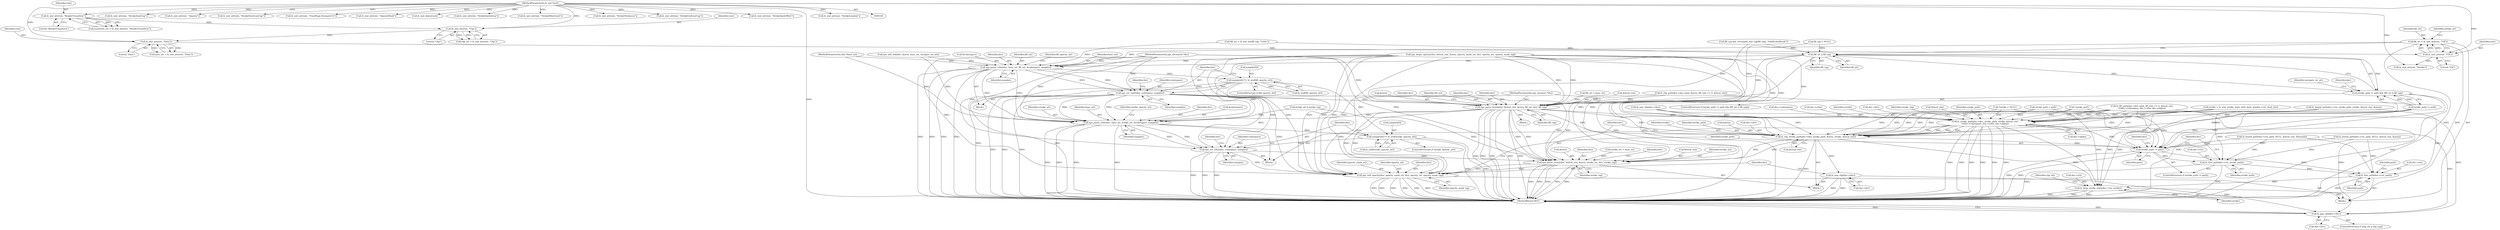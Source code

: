 digraph "0_ghostscript_60dabde18d7fe12b19da8b509bdfee9cc886aafc_3@pointer" {
"1000200" [label="(Call,fill_att = fz_xml_att(root, \"Fill\"))"];
"1000202" [label="(Call,fz_xml_att(root, \"Fill\"))"];
"1000197" [label="(Call,fz_xml_att(root, \"Data\"))"];
"1000192" [label="(Call,fz_xml_att(root, \"Clip\"))"];
"1000187" [label="(Call,fz_xml_att(root, \"RenderTransform\"))"];
"1000109" [label="(MethodParameterIn,fz_xml *root)"];
"1000745" [label="(Call,fill_att || fill_tag)"];
"1000741" [label="(Call,stroke_path != path && (fill_att || fill_tag))"];
"1000797" [label="(Call,xps_parse_color(doc, base_uri, fill_att, &colorspace, samples))"];
"1000806" [label="(Call,samples[0] *= fz_atof(fill_opacity_att))"];
"1000812" [label="(Call,xps_set_color(doc, colorspace, samples))"];
"1000850" [label="(Call,xps_parse_brush(doc, &local_ctm, &area, fill_uri, dict, fill_tag))"];
"1000866" [label="(Call,xps_parse_color(doc, base_uri, stroke_att, &colorspace, samples))"];
"1000875" [label="(Call,samples[0] *= fz_atof(stroke_opacity_att))"];
"1000881" [label="(Call,xps_set_color(doc, colorspace, samples))"];
"1000915" [label="(Call,xps_parse_brush(doc, &local_ctm, &area, stroke_uri, dict, stroke_tag))"];
"1000928" [label="(Call,xps_end_opacity(doc, opacity_mask_uri, dict, opacity_att, opacity_mask_tag))"];
"1000885" [label="(Call,fz_stroke_path(doc->dev, stroke_path, stroke, &local_ctm,\n\t\t\tdoc->colorspace, doc->color, doc->alpha))"];
"1000905" [label="(Call,fz_clip_stroke_path(doc->dev, stroke_path, &area, stroke, &local_ctm))"];
"1000924" [label="(Call,fz_pop_clip(doc->dev))"];
"1000960" [label="(Call,fz_pop_clip(doc->dev))"];
"1000935" [label="(Call,stroke_path != path)"];
"1000938" [label="(Call,fz_free_path(doc->ctx, stroke_path))"];
"1000943" [label="(Call,fz_free_path(doc->ctx, path))"];
"1000951" [label="(Call,fz_drop_stroke_state(doc->ctx, stroke))"];
"1000422" [label="(Call,fill_tag = NULL)"];
"1000869" [label="(Identifier,stroke_att)"];
"1000227" [label="(Call,fz_xml_att(root, \"StrokeDashCap\"))"];
"1000193" [label="(Identifier,root)"];
"1000202" [label="(Call,fz_xml_att(root, \"Fill\"))"];
"1000930" [label="(Identifier,opacity_mask_uri)"];
"1000919" [label="(Call,&area)"];
"1000960" [label="(Call,fz_pop_clip(doc->dev))"];
"1000726" [label="(Call,stroke_att || stroke_tag)"];
"1000799" [label="(Identifier,base_uri)"];
"1000925" [label="(Call,doc->dev)"];
"1000868" [label="(Identifier,base_uri)"];
"1000876" [label="(Call,samples[0])"];
"1000194" [label="(Literal,\"Clip\")"];
"1000212" [label="(Call,fz_xml_att(root, \"Opacity\"))"];
"1000932" [label="(Identifier,opacity_att)"];
"1000912" [label="(Identifier,stroke)"];
"1000922" [label="(Identifier,dict)"];
"1000242" [label="(Call,fz_xml_att(root, \"StrokeStartLineCap\"))"];
"1000884" [label="(Identifier,samples)"];
"1000262" [label="(Call,fz_xml_att(root, \"FixedPage.NavigateUri\"))"];
"1000747" [label="(Identifier,fill_tag)"];
"1000859" [label="(Call,fz_pop_clip(doc->dev))"];
"1000336" [label="(Call,fill_uri = base_uri)"];
"1000813" [label="(Identifier,doc)"];
"1000909" [label="(Identifier,stroke_path)"];
"1000893" [label="(Call,doc->colorspace)"];
"1000188" [label="(Identifier,root)"];
"1000742" [label="(Call,stroke_path != path)"];
"1000904" [label="(Block,)"];
"1000200" [label="(Call,fill_att = fz_xml_att(root, \"Fill\"))"];
"1000187" [label="(Call,fz_xml_att(root, \"RenderTransform\"))"];
"1000949" [label="(Identifier,path)"];
"1000937" [label="(Identifier,path)"];
"1000807" [label="(Call,samples[0])"];
"1000947" [label="(Identifier,path)"];
"1000910" [label="(Call,&area)"];
"1000778" [label="(Call,xps_add_link(doc, &area, base_uri, navigate_uri_att))"];
"1000896" [label="(Call,doc->color)"];
"1000944" [label="(Call,doc->ctx)"];
"1000890" [label="(Identifier,stroke)"];
"1000815" [label="(Identifier,samples)"];
"1000866" [label="(Call,xps_parse_color(doc, base_uri, stroke_att, &colorspace, samples))"];
"1000722" [label="(Call,stroke_path = path)"];
"1000934" [label="(ControlStructure,if (stroke_path != path))"];
"1000852" [label="(Call,&local_ctm)"];
"1000203" [label="(Identifier,root)"];
"1000886" [label="(Call,doc->dev)"];
"1000217" [label="(Call,fz_xml_att(root, \"OpacityMask\"))"];
"1000204" [label="(Literal,\"Fill\")"];
"1000955" [label="(Identifier,stroke)"];
"1000838" [label="(Call,fz_clip_path(doc->dev, path, &area, fill_rule == 0, &local_ctm))"];
"1000903" [label="(Identifier,stroke_tag)"];
"1000268" [label="(Call,fz_xml_down(root))"];
"1000933" [label="(Identifier,opacity_mask_tag)"];
"1000198" [label="(Identifier,root)"];
"1000810" [label="(Call,fz_atof(fill_opacity_att))"];
"1000854" [label="(Call,&area)"];
"1000766" [label="(Call,fz_bound_path(doc->ctx, path, NULL, &local_ctm, &area))"];
"1000929" [label="(Identifier,doc)"];
"1000883" [label="(Identifier,colorspace)"];
"1000745" [label="(Call,fill_att || fill_tag)"];
"1000891" [label="(Call,&local_ctm)"];
"1000485" [label="(Call,stroke = fz_new_stroke_state_with_dash_len(doc->ctx, dash_len))"];
"1000777" [label="(Identifier,navigate_uri_att)"];
"1000861" [label="(Identifier,doc)"];
"1000942" [label="(Identifier,stroke_path)"];
"1000915" [label="(Call,xps_parse_brush(doc, &local_ctm, &area, stroke_uri, dict, stroke_tag))"];
"1000222" [label="(Call,fz_xml_att(root, \"StrokeDashArray\"))"];
"1000720" [label="(Call,!stroke_path)"];
"1000945" [label="(Identifier,doc)"];
"1000875" [label="(Call,samples[0] *= fz_atof(stroke_opacity_att))"];
"1000887" [label="(Identifier,doc)"];
"1000906" [label="(Call,doc->dev)"];
"1000740" [label="(ControlStructure,if (stroke_path != path && (fill_att || fill_tag)))"];
"1000837" [label="(Block,)"];
"1000940" [label="(Identifier,doc)"];
"1000109" [label="(MethodParameterIn,fz_xml *root)"];
"1000801" [label="(Call,&colorspace)"];
"1000928" [label="(Call,xps_end_opacity(doc, opacity_mask_uri, dict, opacity_att, opacity_mask_tag))"];
"1000252" [label="(Call,fz_xml_att(root, \"StrokeMiterLimit\"))"];
"1000339" [label="(Call,stroke_uri = base_uri)"];
"1000850" [label="(Call,xps_parse_brush(doc, &local_ctm, &area, fill_uri, dict, fill_tag))"];
"1000804" [label="(ControlStructure,if (fill_opacity_att))"];
"1000926" [label="(Identifier,doc)"];
"1000741" [label="(Call,stroke_path != path && (fill_att || fill_tag))"];
"1000905" [label="(Call,fz_clip_stroke_path(doc->dev, stroke_path, &area, stroke, &local_ctm))"];
"1000752" [label="(Identifier,doc)"];
"1000952" [label="(Call,doc->ctx)"];
"1000164" [label="(Call,*stroke = NULL)"];
"1000750" [label="(Call,fz_bound_path(doc->ctx, path, NULL, &local_ctm, &bounds))"];
"1000865" [label="(Block,)"];
"1000192" [label="(Call,fz_xml_att(root, \"Clip\"))"];
"1000195" [label="(Call,data_att = fz_xml_att(root, \"Data\"))"];
"1000818" [label="(Identifier,doc)"];
"1000784" [label="(Call,xps_begin_opacity(doc, &local_ctm, &area, opacity_mask_uri, dict, opacity_att, opacity_mask_tag))"];
"1000105" [label="(MethodParameterIn,xps_document *doc)"];
"1000899" [label="(Call,doc->alpha)"];
"1000257" [label="(Call,fz_xml_att(root, \"StrokeThickness\"))"];
"1000879" [label="(Call,fz_atof(stroke_opacity_att))"];
"1000417" [label="(Call,fill_att = fz_xml_att(fill_tag, \"Color\"))"];
"1000889" [label="(Identifier,stroke_path)"];
"1000951" [label="(Call,fz_drop_stroke_state(doc->ctx, stroke))"];
"1000939" [label="(Call,doc->ctx)"];
"1000923" [label="(Identifier,stroke_tag)"];
"1000856" [label="(Identifier,fill_uri)"];
"1000816" [label="(Call,fz_fill_path(doc->dev, path, fill_rule == 0, &local_ctm,\n\t\t\tdoc->colorspace, doc->color, doc->alpha))"];
"1000798" [label="(Identifier,doc)"];
"1000924" [label="(Call,fz_pop_clip(doc->dev))"];
"1000237" [label="(Call,fz_xml_att(root, \"StrokeEndLineCap\"))"];
"1000882" [label="(Identifier,doc)"];
"1000206" [label="(Identifier,stroke_att)"];
"1000814" [label="(Identifier,colorspace)"];
"1000881" [label="(Call,xps_set_color(doc, colorspace, samples))"];
"1000916" [label="(Identifier,doc)"];
"1000800" [label="(Identifier,fill_att)"];
"1000207" [label="(Call,fz_xml_att(root, \"Stroke\"))"];
"1000943" [label="(Call,fz_free_path(doc->ctx, path))"];
"1000185" [label="(Call,transform_att = fz_xml_att(root, \"RenderTransform\"))"];
"1000885" [label="(Call,fz_stroke_path(doc->dev, stroke_path, stroke, &local_ctm,\n\t\t\tdoc->colorspace, doc->color, doc->alpha))"];
"1000858" [label="(Identifier,fill_tag)"];
"1000404" [label="(Call,fill_tag && !strcmp(fz_xml_tag(fill_tag), \"SolidColorBrush\"))"];
"1000805" [label="(Identifier,fill_opacity_att)"];
"1000730" [label="(Call,fz_bound_path(doc->ctx, stroke_path, stroke, &local_ctm, &area))"];
"1000201" [label="(Identifier,fill_att)"];
"1000197" [label="(Call,fz_xml_att(root, \"Data\"))"];
"1000958" [label="(Identifier,clip_att)"];
"1000796" [label="(Block,)"];
"1000806" [label="(Call,samples[0] *= fz_atof(fill_opacity_att))"];
"1000803" [label="(Identifier,samples)"];
"1000913" [label="(Call,&local_ctm)"];
"1000189" [label="(Literal,\"RenderTransform\")"];
"1000961" [label="(Call,doc->dev)"];
"1000232" [label="(Call,fz_xml_att(root, \"StrokeDashOffset\"))"];
"1000873" [label="(ControlStructure,if (stroke_opacity_att))"];
"1000851" [label="(Identifier,doc)"];
"1000964" [label="(MethodReturn,RET)"];
"1000936" [label="(Identifier,stroke_path)"];
"1000872" [label="(Identifier,samples)"];
"1000107" [label="(MethodParameterIn,char *base_uri)"];
"1000190" [label="(Call,clip_att = fz_xml_att(root, \"Clip\"))"];
"1000746" [label="(Identifier,fill_att)"];
"1000917" [label="(Call,&local_ctm)"];
"1000797" [label="(Call,xps_parse_color(doc, base_uri, fill_att, &colorspace, samples))"];
"1000935" [label="(Call,stroke_path != path)"];
"1000874" [label="(Identifier,stroke_opacity_att)"];
"1000931" [label="(Identifier,dict)"];
"1000247" [label="(Call,fz_xml_att(root, \"StrokeLineJoin\"))"];
"1000857" [label="(Identifier,dict)"];
"1000867" [label="(Identifier,doc)"];
"1000199" [label="(Literal,\"Data\")"];
"1000108" [label="(MethodParameterIn,xps_resource *dict)"];
"1000938" [label="(Call,fz_free_path(doc->ctx, stroke_path))"];
"1000870" [label="(Call,&colorspace)"];
"1000921" [label="(Identifier,stroke_uri)"];
"1000956" [label="(ControlStructure,if (clip_att || clip_tag))"];
"1000812" [label="(Call,xps_set_color(doc, colorspace, samples))"];
"1000110" [label="(Block,)"];
"1000200" -> "1000110"  [label="AST: "];
"1000200" -> "1000202"  [label="CFG: "];
"1000201" -> "1000200"  [label="AST: "];
"1000202" -> "1000200"  [label="AST: "];
"1000206" -> "1000200"  [label="CFG: "];
"1000200" -> "1000964"  [label="DDG: "];
"1000200" -> "1000964"  [label="DDG: "];
"1000202" -> "1000200"  [label="DDG: "];
"1000202" -> "1000200"  [label="DDG: "];
"1000200" -> "1000745"  [label="DDG: "];
"1000200" -> "1000797"  [label="DDG: "];
"1000202" -> "1000204"  [label="CFG: "];
"1000203" -> "1000202"  [label="AST: "];
"1000204" -> "1000202"  [label="AST: "];
"1000197" -> "1000202"  [label="DDG: "];
"1000109" -> "1000202"  [label="DDG: "];
"1000202" -> "1000207"  [label="DDG: "];
"1000197" -> "1000195"  [label="AST: "];
"1000197" -> "1000199"  [label="CFG: "];
"1000198" -> "1000197"  [label="AST: "];
"1000199" -> "1000197"  [label="AST: "];
"1000195" -> "1000197"  [label="CFG: "];
"1000197" -> "1000195"  [label="DDG: "];
"1000197" -> "1000195"  [label="DDG: "];
"1000192" -> "1000197"  [label="DDG: "];
"1000109" -> "1000197"  [label="DDG: "];
"1000192" -> "1000190"  [label="AST: "];
"1000192" -> "1000194"  [label="CFG: "];
"1000193" -> "1000192"  [label="AST: "];
"1000194" -> "1000192"  [label="AST: "];
"1000190" -> "1000192"  [label="CFG: "];
"1000192" -> "1000190"  [label="DDG: "];
"1000192" -> "1000190"  [label="DDG: "];
"1000187" -> "1000192"  [label="DDG: "];
"1000109" -> "1000192"  [label="DDG: "];
"1000187" -> "1000185"  [label="AST: "];
"1000187" -> "1000189"  [label="CFG: "];
"1000188" -> "1000187"  [label="AST: "];
"1000189" -> "1000187"  [label="AST: "];
"1000185" -> "1000187"  [label="CFG: "];
"1000187" -> "1000185"  [label="DDG: "];
"1000187" -> "1000185"  [label="DDG: "];
"1000109" -> "1000187"  [label="DDG: "];
"1000109" -> "1000104"  [label="AST: "];
"1000109" -> "1000964"  [label="DDG: "];
"1000109" -> "1000207"  [label="DDG: "];
"1000109" -> "1000212"  [label="DDG: "];
"1000109" -> "1000217"  [label="DDG: "];
"1000109" -> "1000222"  [label="DDG: "];
"1000109" -> "1000227"  [label="DDG: "];
"1000109" -> "1000232"  [label="DDG: "];
"1000109" -> "1000237"  [label="DDG: "];
"1000109" -> "1000242"  [label="DDG: "];
"1000109" -> "1000247"  [label="DDG: "];
"1000109" -> "1000252"  [label="DDG: "];
"1000109" -> "1000257"  [label="DDG: "];
"1000109" -> "1000262"  [label="DDG: "];
"1000109" -> "1000268"  [label="DDG: "];
"1000745" -> "1000741"  [label="AST: "];
"1000745" -> "1000746"  [label="CFG: "];
"1000745" -> "1000747"  [label="CFG: "];
"1000746" -> "1000745"  [label="AST: "];
"1000747" -> "1000745"  [label="AST: "];
"1000741" -> "1000745"  [label="CFG: "];
"1000745" -> "1000964"  [label="DDG: "];
"1000745" -> "1000964"  [label="DDG: "];
"1000745" -> "1000741"  [label="DDG: "];
"1000745" -> "1000741"  [label="DDG: "];
"1000417" -> "1000745"  [label="DDG: "];
"1000404" -> "1000745"  [label="DDG: "];
"1000422" -> "1000745"  [label="DDG: "];
"1000745" -> "1000797"  [label="DDG: "];
"1000745" -> "1000850"  [label="DDG: "];
"1000741" -> "1000740"  [label="AST: "];
"1000741" -> "1000742"  [label="CFG: "];
"1000742" -> "1000741"  [label="AST: "];
"1000752" -> "1000741"  [label="CFG: "];
"1000777" -> "1000741"  [label="CFG: "];
"1000741" -> "1000964"  [label="DDG: "];
"1000741" -> "1000964"  [label="DDG: "];
"1000742" -> "1000741"  [label="DDG: "];
"1000742" -> "1000741"  [label="DDG: "];
"1000797" -> "1000796"  [label="AST: "];
"1000797" -> "1000803"  [label="CFG: "];
"1000798" -> "1000797"  [label="AST: "];
"1000799" -> "1000797"  [label="AST: "];
"1000800" -> "1000797"  [label="AST: "];
"1000801" -> "1000797"  [label="AST: "];
"1000803" -> "1000797"  [label="AST: "];
"1000805" -> "1000797"  [label="CFG: "];
"1000797" -> "1000964"  [label="DDG: "];
"1000797" -> "1000964"  [label="DDG: "];
"1000797" -> "1000964"  [label="DDG: "];
"1000797" -> "1000964"  [label="DDG: "];
"1000784" -> "1000797"  [label="DDG: "];
"1000105" -> "1000797"  [label="DDG: "];
"1000778" -> "1000797"  [label="DDG: "];
"1000107" -> "1000797"  [label="DDG: "];
"1000417" -> "1000797"  [label="DDG: "];
"1000797" -> "1000806"  [label="DDG: "];
"1000797" -> "1000812"  [label="DDG: "];
"1000797" -> "1000812"  [label="DDG: "];
"1000797" -> "1000866"  [label="DDG: "];
"1000797" -> "1000866"  [label="DDG: "];
"1000806" -> "1000804"  [label="AST: "];
"1000806" -> "1000810"  [label="CFG: "];
"1000807" -> "1000806"  [label="AST: "];
"1000810" -> "1000806"  [label="AST: "];
"1000813" -> "1000806"  [label="CFG: "];
"1000806" -> "1000964"  [label="DDG: "];
"1000806" -> "1000964"  [label="DDG: "];
"1000810" -> "1000806"  [label="DDG: "];
"1000806" -> "1000812"  [label="DDG: "];
"1000806" -> "1000866"  [label="DDG: "];
"1000806" -> "1000875"  [label="DDG: "];
"1000806" -> "1000881"  [label="DDG: "];
"1000812" -> "1000796"  [label="AST: "];
"1000812" -> "1000815"  [label="CFG: "];
"1000813" -> "1000812"  [label="AST: "];
"1000814" -> "1000812"  [label="AST: "];
"1000815" -> "1000812"  [label="AST: "];
"1000818" -> "1000812"  [label="CFG: "];
"1000812" -> "1000964"  [label="DDG: "];
"1000812" -> "1000964"  [label="DDG: "];
"1000812" -> "1000964"  [label="DDG: "];
"1000105" -> "1000812"  [label="DDG: "];
"1000812" -> "1000850"  [label="DDG: "];
"1000812" -> "1000866"  [label="DDG: "];
"1000812" -> "1000866"  [label="DDG: "];
"1000812" -> "1000881"  [label="DDG: "];
"1000812" -> "1000915"  [label="DDG: "];
"1000812" -> "1000928"  [label="DDG: "];
"1000850" -> "1000837"  [label="AST: "];
"1000850" -> "1000858"  [label="CFG: "];
"1000851" -> "1000850"  [label="AST: "];
"1000852" -> "1000850"  [label="AST: "];
"1000854" -> "1000850"  [label="AST: "];
"1000856" -> "1000850"  [label="AST: "];
"1000857" -> "1000850"  [label="AST: "];
"1000858" -> "1000850"  [label="AST: "];
"1000861" -> "1000850"  [label="CFG: "];
"1000850" -> "1000964"  [label="DDG: "];
"1000850" -> "1000964"  [label="DDG: "];
"1000850" -> "1000964"  [label="DDG: "];
"1000850" -> "1000964"  [label="DDG: "];
"1000850" -> "1000964"  [label="DDG: "];
"1000784" -> "1000850"  [label="DDG: "];
"1000784" -> "1000850"  [label="DDG: "];
"1000105" -> "1000850"  [label="DDG: "];
"1000838" -> "1000850"  [label="DDG: "];
"1000838" -> "1000850"  [label="DDG: "];
"1000336" -> "1000850"  [label="DDG: "];
"1000108" -> "1000850"  [label="DDG: "];
"1000404" -> "1000850"  [label="DDG: "];
"1000422" -> "1000850"  [label="DDG: "];
"1000850" -> "1000866"  [label="DDG: "];
"1000850" -> "1000885"  [label="DDG: "];
"1000850" -> "1000905"  [label="DDG: "];
"1000850" -> "1000905"  [label="DDG: "];
"1000850" -> "1000915"  [label="DDG: "];
"1000850" -> "1000915"  [label="DDG: "];
"1000850" -> "1000928"  [label="DDG: "];
"1000850" -> "1000928"  [label="DDG: "];
"1000866" -> "1000865"  [label="AST: "];
"1000866" -> "1000872"  [label="CFG: "];
"1000867" -> "1000866"  [label="AST: "];
"1000868" -> "1000866"  [label="AST: "];
"1000869" -> "1000866"  [label="AST: "];
"1000870" -> "1000866"  [label="AST: "];
"1000872" -> "1000866"  [label="AST: "];
"1000874" -> "1000866"  [label="CFG: "];
"1000866" -> "1000964"  [label="DDG: "];
"1000866" -> "1000964"  [label="DDG: "];
"1000866" -> "1000964"  [label="DDG: "];
"1000866" -> "1000964"  [label="DDG: "];
"1000784" -> "1000866"  [label="DDG: "];
"1000105" -> "1000866"  [label="DDG: "];
"1000778" -> "1000866"  [label="DDG: "];
"1000107" -> "1000866"  [label="DDG: "];
"1000726" -> "1000866"  [label="DDG: "];
"1000866" -> "1000875"  [label="DDG: "];
"1000866" -> "1000881"  [label="DDG: "];
"1000866" -> "1000881"  [label="DDG: "];
"1000875" -> "1000873"  [label="AST: "];
"1000875" -> "1000879"  [label="CFG: "];
"1000876" -> "1000875"  [label="AST: "];
"1000879" -> "1000875"  [label="AST: "];
"1000882" -> "1000875"  [label="CFG: "];
"1000875" -> "1000964"  [label="DDG: "];
"1000875" -> "1000964"  [label="DDG: "];
"1000879" -> "1000875"  [label="DDG: "];
"1000875" -> "1000881"  [label="DDG: "];
"1000881" -> "1000865"  [label="AST: "];
"1000881" -> "1000884"  [label="CFG: "];
"1000882" -> "1000881"  [label="AST: "];
"1000883" -> "1000881"  [label="AST: "];
"1000884" -> "1000881"  [label="AST: "];
"1000887" -> "1000881"  [label="CFG: "];
"1000881" -> "1000964"  [label="DDG: "];
"1000881" -> "1000964"  [label="DDG: "];
"1000881" -> "1000964"  [label="DDG: "];
"1000105" -> "1000881"  [label="DDG: "];
"1000881" -> "1000915"  [label="DDG: "];
"1000881" -> "1000928"  [label="DDG: "];
"1000915" -> "1000904"  [label="AST: "];
"1000915" -> "1000923"  [label="CFG: "];
"1000916" -> "1000915"  [label="AST: "];
"1000917" -> "1000915"  [label="AST: "];
"1000919" -> "1000915"  [label="AST: "];
"1000921" -> "1000915"  [label="AST: "];
"1000922" -> "1000915"  [label="AST: "];
"1000923" -> "1000915"  [label="AST: "];
"1000926" -> "1000915"  [label="CFG: "];
"1000915" -> "1000964"  [label="DDG: "];
"1000915" -> "1000964"  [label="DDG: "];
"1000915" -> "1000964"  [label="DDG: "];
"1000915" -> "1000964"  [label="DDG: "];
"1000915" -> "1000964"  [label="DDG: "];
"1000784" -> "1000915"  [label="DDG: "];
"1000784" -> "1000915"  [label="DDG: "];
"1000105" -> "1000915"  [label="DDG: "];
"1000905" -> "1000915"  [label="DDG: "];
"1000905" -> "1000915"  [label="DDG: "];
"1000339" -> "1000915"  [label="DDG: "];
"1000108" -> "1000915"  [label="DDG: "];
"1000726" -> "1000915"  [label="DDG: "];
"1000915" -> "1000928"  [label="DDG: "];
"1000915" -> "1000928"  [label="DDG: "];
"1000928" -> "1000110"  [label="AST: "];
"1000928" -> "1000933"  [label="CFG: "];
"1000929" -> "1000928"  [label="AST: "];
"1000930" -> "1000928"  [label="AST: "];
"1000931" -> "1000928"  [label="AST: "];
"1000932" -> "1000928"  [label="AST: "];
"1000933" -> "1000928"  [label="AST: "];
"1000936" -> "1000928"  [label="CFG: "];
"1000928" -> "1000964"  [label="DDG: "];
"1000928" -> "1000964"  [label="DDG: "];
"1000928" -> "1000964"  [label="DDG: "];
"1000928" -> "1000964"  [label="DDG: "];
"1000928" -> "1000964"  [label="DDG: "];
"1000928" -> "1000964"  [label="DDG: "];
"1000784" -> "1000928"  [label="DDG: "];
"1000784" -> "1000928"  [label="DDG: "];
"1000784" -> "1000928"  [label="DDG: "];
"1000784" -> "1000928"  [label="DDG: "];
"1000784" -> "1000928"  [label="DDG: "];
"1000105" -> "1000928"  [label="DDG: "];
"1000108" -> "1000928"  [label="DDG: "];
"1000885" -> "1000865"  [label="AST: "];
"1000885" -> "1000899"  [label="CFG: "];
"1000886" -> "1000885"  [label="AST: "];
"1000889" -> "1000885"  [label="AST: "];
"1000890" -> "1000885"  [label="AST: "];
"1000891" -> "1000885"  [label="AST: "];
"1000893" -> "1000885"  [label="AST: "];
"1000896" -> "1000885"  [label="AST: "];
"1000899" -> "1000885"  [label="AST: "];
"1000903" -> "1000885"  [label="CFG: "];
"1000885" -> "1000964"  [label="DDG: "];
"1000885" -> "1000964"  [label="DDG: "];
"1000885" -> "1000964"  [label="DDG: "];
"1000885" -> "1000964"  [label="DDG: "];
"1000885" -> "1000964"  [label="DDG: "];
"1000885" -> "1000964"  [label="DDG: "];
"1000816" -> "1000885"  [label="DDG: "];
"1000816" -> "1000885"  [label="DDG: "];
"1000816" -> "1000885"  [label="DDG: "];
"1000816" -> "1000885"  [label="DDG: "];
"1000816" -> "1000885"  [label="DDG: "];
"1000859" -> "1000885"  [label="DDG: "];
"1000720" -> "1000885"  [label="DDG: "];
"1000742" -> "1000885"  [label="DDG: "];
"1000722" -> "1000885"  [label="DDG: "];
"1000485" -> "1000885"  [label="DDG: "];
"1000730" -> "1000885"  [label="DDG: "];
"1000164" -> "1000885"  [label="DDG: "];
"1000784" -> "1000885"  [label="DDG: "];
"1000885" -> "1000905"  [label="DDG: "];
"1000885" -> "1000905"  [label="DDG: "];
"1000885" -> "1000905"  [label="DDG: "];
"1000885" -> "1000905"  [label="DDG: "];
"1000885" -> "1000935"  [label="DDG: "];
"1000885" -> "1000951"  [label="DDG: "];
"1000885" -> "1000960"  [label="DDG: "];
"1000905" -> "1000904"  [label="AST: "];
"1000905" -> "1000913"  [label="CFG: "];
"1000906" -> "1000905"  [label="AST: "];
"1000909" -> "1000905"  [label="AST: "];
"1000910" -> "1000905"  [label="AST: "];
"1000912" -> "1000905"  [label="AST: "];
"1000913" -> "1000905"  [label="AST: "];
"1000916" -> "1000905"  [label="CFG: "];
"1000905" -> "1000964"  [label="DDG: "];
"1000816" -> "1000905"  [label="DDG: "];
"1000816" -> "1000905"  [label="DDG: "];
"1000859" -> "1000905"  [label="DDG: "];
"1000720" -> "1000905"  [label="DDG: "];
"1000742" -> "1000905"  [label="DDG: "];
"1000722" -> "1000905"  [label="DDG: "];
"1000784" -> "1000905"  [label="DDG: "];
"1000784" -> "1000905"  [label="DDG: "];
"1000485" -> "1000905"  [label="DDG: "];
"1000730" -> "1000905"  [label="DDG: "];
"1000164" -> "1000905"  [label="DDG: "];
"1000905" -> "1000924"  [label="DDG: "];
"1000905" -> "1000935"  [label="DDG: "];
"1000905" -> "1000951"  [label="DDG: "];
"1000924" -> "1000904"  [label="AST: "];
"1000924" -> "1000925"  [label="CFG: "];
"1000925" -> "1000924"  [label="AST: "];
"1000929" -> "1000924"  [label="CFG: "];
"1000924" -> "1000964"  [label="DDG: "];
"1000924" -> "1000964"  [label="DDG: "];
"1000924" -> "1000960"  [label="DDG: "];
"1000960" -> "1000956"  [label="AST: "];
"1000960" -> "1000961"  [label="CFG: "];
"1000961" -> "1000960"  [label="AST: "];
"1000964" -> "1000960"  [label="CFG: "];
"1000960" -> "1000964"  [label="DDG: "];
"1000960" -> "1000964"  [label="DDG: "];
"1000859" -> "1000960"  [label="DDG: "];
"1000816" -> "1000960"  [label="DDG: "];
"1000935" -> "1000934"  [label="AST: "];
"1000935" -> "1000937"  [label="CFG: "];
"1000936" -> "1000935"  [label="AST: "];
"1000937" -> "1000935"  [label="AST: "];
"1000940" -> "1000935"  [label="CFG: "];
"1000945" -> "1000935"  [label="CFG: "];
"1000935" -> "1000964"  [label="DDG: "];
"1000935" -> "1000964"  [label="DDG: "];
"1000720" -> "1000935"  [label="DDG: "];
"1000742" -> "1000935"  [label="DDG: "];
"1000742" -> "1000935"  [label="DDG: "];
"1000722" -> "1000935"  [label="DDG: "];
"1000750" -> "1000935"  [label="DDG: "];
"1000816" -> "1000935"  [label="DDG: "];
"1000766" -> "1000935"  [label="DDG: "];
"1000838" -> "1000935"  [label="DDG: "];
"1000935" -> "1000938"  [label="DDG: "];
"1000935" -> "1000943"  [label="DDG: "];
"1000938" -> "1000934"  [label="AST: "];
"1000938" -> "1000942"  [label="CFG: "];
"1000939" -> "1000938"  [label="AST: "];
"1000942" -> "1000938"  [label="AST: "];
"1000945" -> "1000938"  [label="CFG: "];
"1000938" -> "1000964"  [label="DDG: "];
"1000938" -> "1000964"  [label="DDG: "];
"1000750" -> "1000938"  [label="DDG: "];
"1000766" -> "1000938"  [label="DDG: "];
"1000730" -> "1000938"  [label="DDG: "];
"1000938" -> "1000943"  [label="DDG: "];
"1000943" -> "1000110"  [label="AST: "];
"1000943" -> "1000947"  [label="CFG: "];
"1000944" -> "1000943"  [label="AST: "];
"1000947" -> "1000943"  [label="AST: "];
"1000949" -> "1000943"  [label="CFG: "];
"1000943" -> "1000964"  [label="DDG: "];
"1000750" -> "1000943"  [label="DDG: "];
"1000766" -> "1000943"  [label="DDG: "];
"1000730" -> "1000943"  [label="DDG: "];
"1000943" -> "1000951"  [label="DDG: "];
"1000951" -> "1000110"  [label="AST: "];
"1000951" -> "1000955"  [label="CFG: "];
"1000952" -> "1000951"  [label="AST: "];
"1000955" -> "1000951"  [label="AST: "];
"1000958" -> "1000951"  [label="CFG: "];
"1000951" -> "1000964"  [label="DDG: "];
"1000951" -> "1000964"  [label="DDG: "];
"1000951" -> "1000964"  [label="DDG: "];
"1000485" -> "1000951"  [label="DDG: "];
"1000730" -> "1000951"  [label="DDG: "];
"1000164" -> "1000951"  [label="DDG: "];
}
